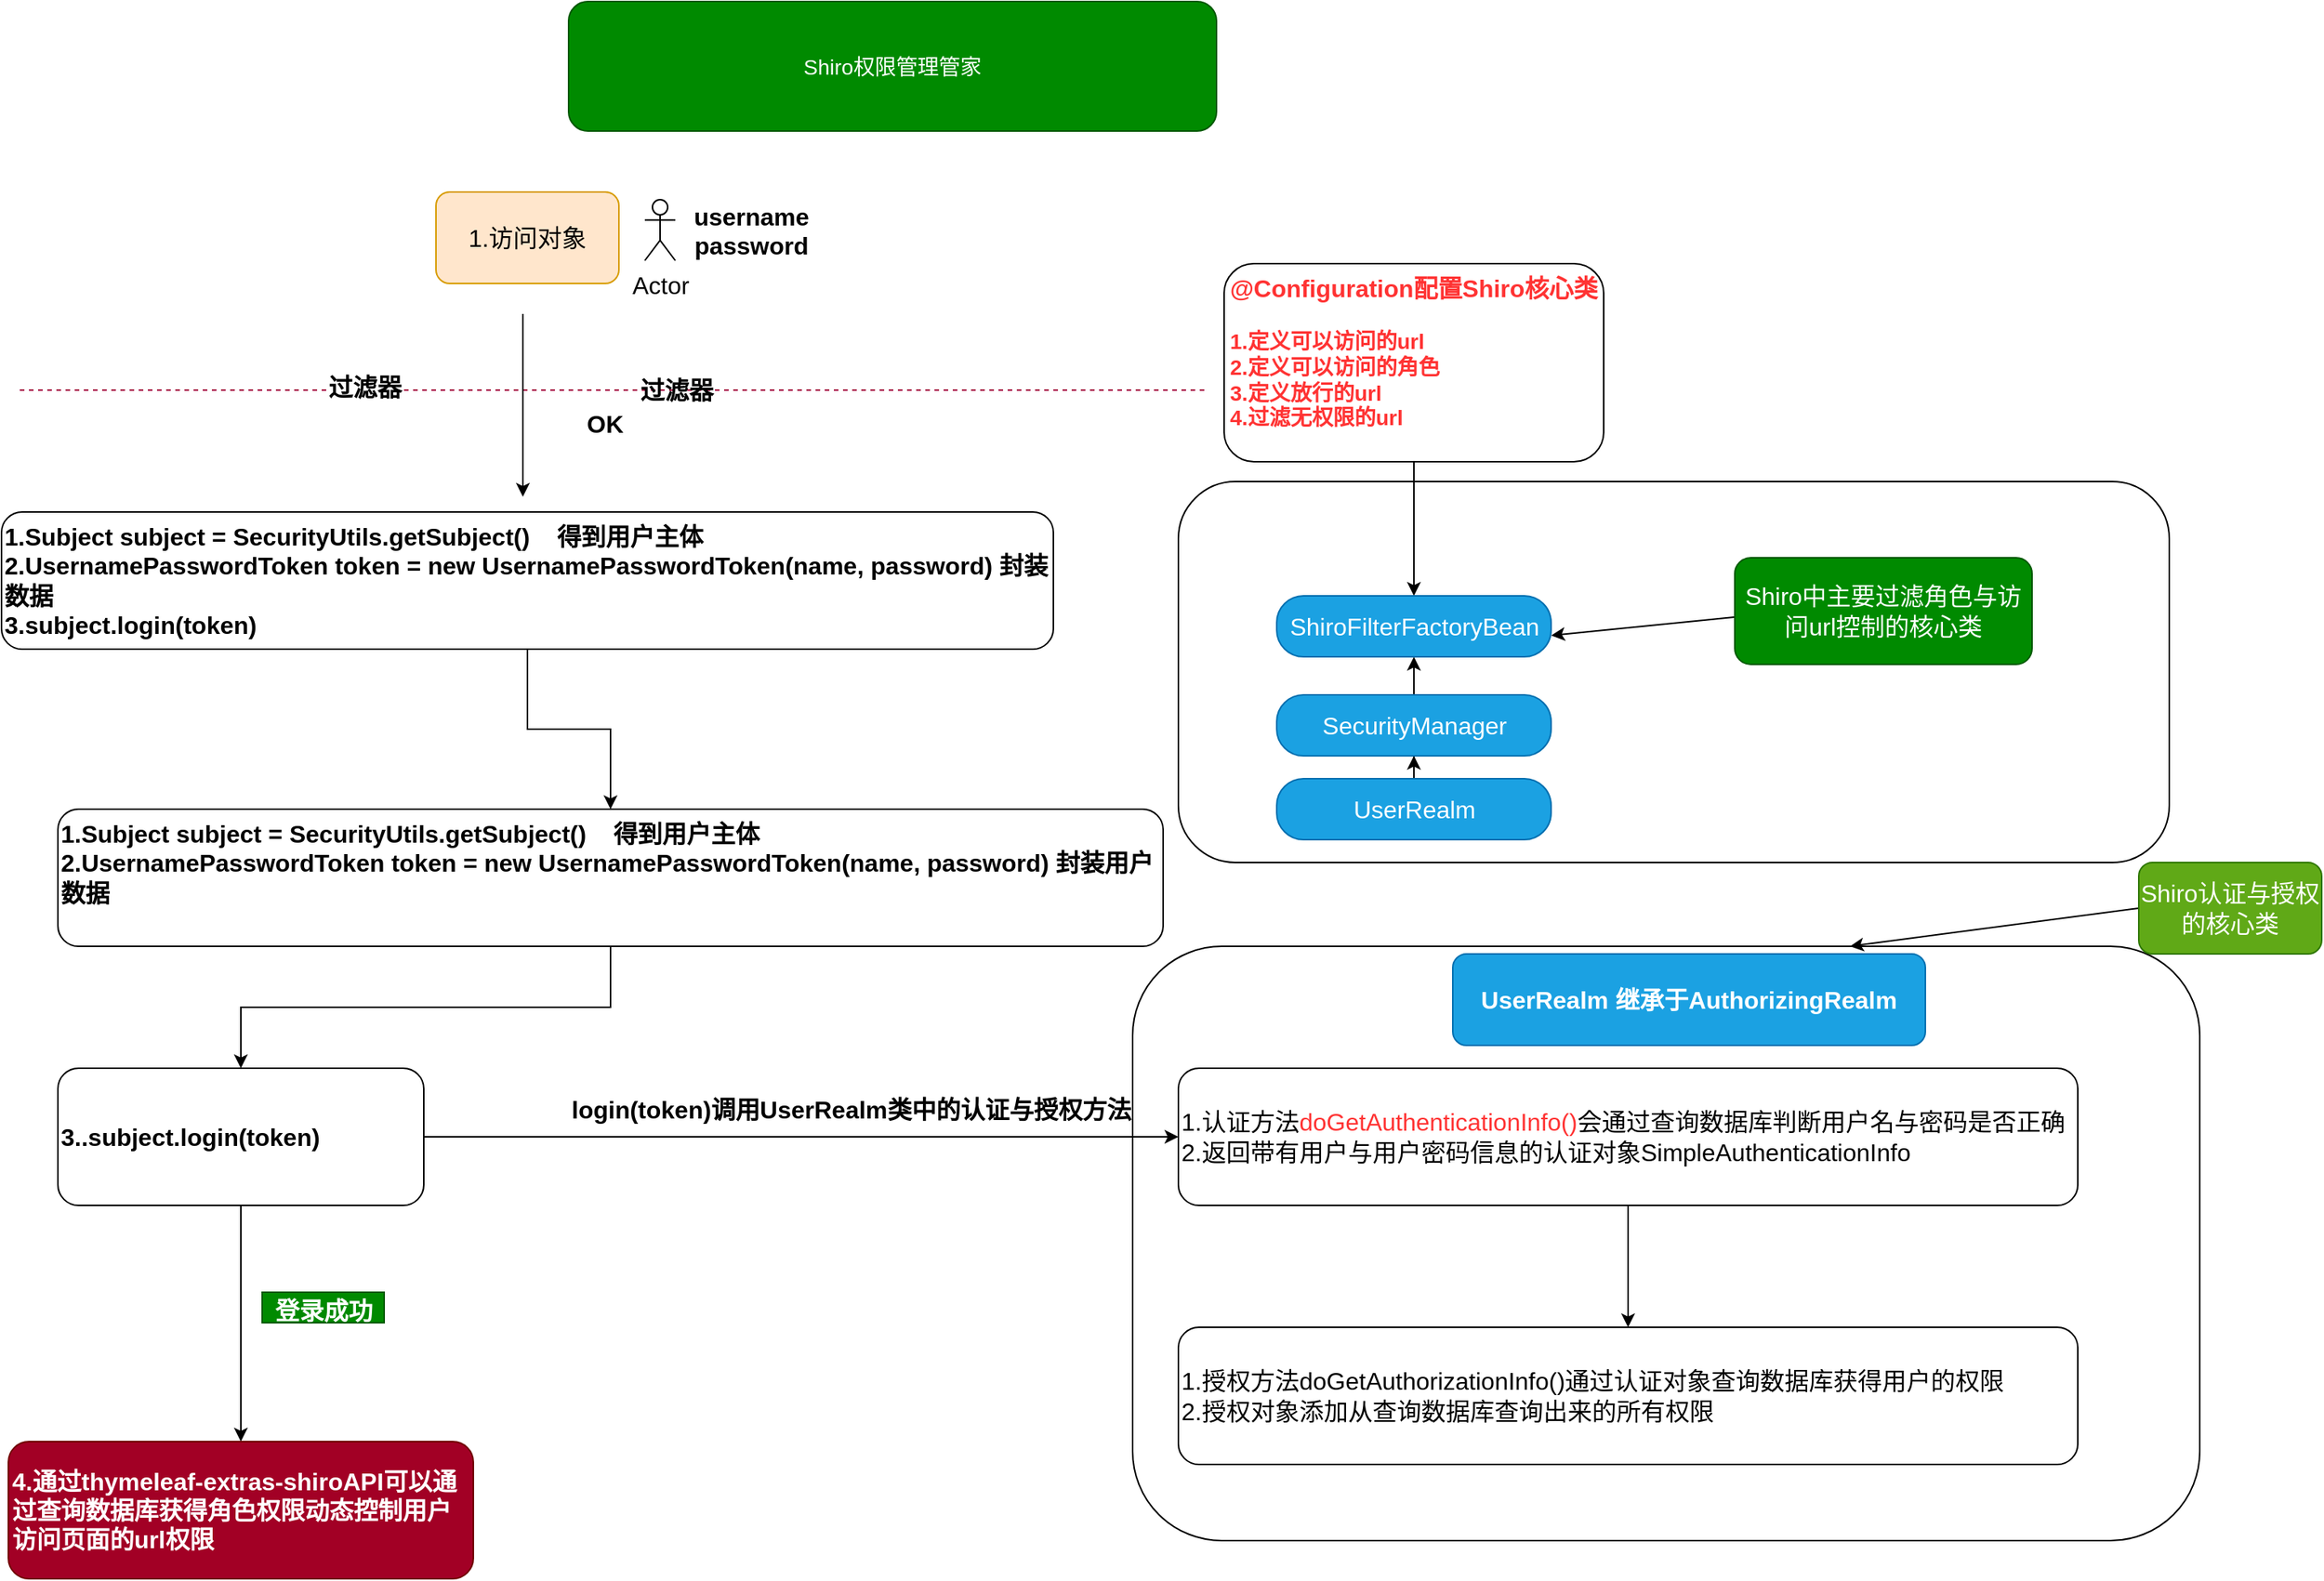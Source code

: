 <mxfile version="12.3.9" type="github" pages="1">
  <diagram id="amoyftugODo5AHzdy8AN" name="Shiro认证流程">
    <mxGraphModel dx="1408" dy="780" grid="1" gridSize="10" guides="1" tooltips="1" connect="1" arrows="1" fold="1" page="1" pageScale="1" pageWidth="827" pageHeight="1169" math="0" shadow="0">
      <root>
        <mxCell id="0"/>
        <mxCell id="1" parent="0"/>
        <mxCell id="xLJ6pVYqw2cuuEQA37DQ-89" value="" style="rounded=1;whiteSpace=wrap;html=1;fontSize=16;fontColor=#000000;align=center;" parent="1" vertex="1">
          <mxGeometry x="780" y="370" width="650" height="250" as="geometry"/>
        </mxCell>
        <mxCell id="xLJ6pVYqw2cuuEQA37DQ-85" value="" style="rounded=1;whiteSpace=wrap;html=1;fontSize=16;fontColor=#000000;align=center;" parent="1" vertex="1">
          <mxGeometry x="750" y="675" width="700" height="390" as="geometry"/>
        </mxCell>
        <mxCell id="xLJ6pVYqw2cuuEQA37DQ-15" value="Shiro权限管理管家" style="rounded=1;whiteSpace=wrap;html=1;fontSize=14;fillColor=#008a00;strokeColor=#005700;fontColor=#ffffff;" parent="1" vertex="1">
          <mxGeometry x="380" y="55" width="425" height="85" as="geometry"/>
        </mxCell>
        <mxCell id="xLJ6pVYqw2cuuEQA37DQ-32" value="" style="endArrow=none;dashed=1;html=1;fontSize=14;fontColor=#FF3333;fillColor=#d80073;strokeColor=#A50040;" parent="1" edge="1">
          <mxGeometry width="50" height="50" relative="1" as="geometry">
            <mxPoint x="20" y="310" as="sourcePoint"/>
            <mxPoint x="800" y="310" as="targetPoint"/>
          </mxGeometry>
        </mxCell>
        <mxCell id="xLJ6pVYqw2cuuEQA37DQ-58" value="过滤器" style="text;html=1;resizable=0;points=[];align=center;verticalAlign=middle;labelBackgroundColor=#ffffff;fontSize=16;fontColor=#000000;fontStyle=1" parent="xLJ6pVYqw2cuuEQA37DQ-32" vertex="1" connectable="0">
          <mxGeometry x="-0.421" y="2" relative="1" as="geometry">
            <mxPoint as="offset"/>
          </mxGeometry>
        </mxCell>
        <mxCell id="xLJ6pVYqw2cuuEQA37DQ-47" value="" style="edgeStyle=orthogonalEdgeStyle;rounded=0;orthogonalLoop=1;jettySize=auto;html=1;fontSize=14;fontColor=#FF3333;" parent="1" edge="1">
          <mxGeometry relative="1" as="geometry">
            <mxPoint x="350" y="260" as="sourcePoint"/>
            <mxPoint x="350" y="380" as="targetPoint"/>
          </mxGeometry>
        </mxCell>
        <mxCell id="xLJ6pVYqw2cuuEQA37DQ-67" value="" style="edgeStyle=orthogonalEdgeStyle;rounded=0;orthogonalLoop=1;jettySize=auto;html=1;fontSize=16;fontColor=#000000;" parent="1" source="xLJ6pVYqw2cuuEQA37DQ-38" edge="1">
          <mxGeometry relative="1" as="geometry">
            <mxPoint x="934.5" y="445" as="targetPoint"/>
          </mxGeometry>
        </mxCell>
        <mxCell id="xLJ6pVYqw2cuuEQA37DQ-38" value="&lt;font&gt;&lt;b style=&quot;font-size: 16px&quot;&gt;@Configuration配置Shiro核心类&lt;/b&gt;&lt;br&gt;&lt;div style=&quot;text-align: left&quot;&gt;&lt;br&gt;&lt;/div&gt;&lt;div style=&quot;text-align: left&quot;&gt;&lt;div&gt;&lt;span&gt;&lt;b&gt;1.定义可以访问的url&lt;/b&gt;&lt;/span&gt;&lt;/div&gt;&lt;div&gt;&lt;span&gt;&lt;b&gt;2.定义可以访问的角色&lt;/b&gt;&lt;/span&gt;&lt;/div&gt;&lt;div&gt;&lt;span&gt;&lt;b&gt;3.定义放行的url&lt;/b&gt;&lt;/span&gt;&lt;/div&gt;&lt;div&gt;&lt;span&gt;&lt;b&gt;4.过滤无权限的url&lt;/b&gt;&lt;/span&gt;&lt;/div&gt;&lt;br&gt;&lt;br&gt;&lt;/div&gt;&lt;/font&gt;" style="rounded=1;whiteSpace=wrap;html=1;fontSize=14;fontColor=#FF3333;verticalAlign=top;" parent="1" vertex="1">
          <mxGeometry x="810" y="227" width="249" height="130" as="geometry"/>
        </mxCell>
        <mxCell id="xLJ6pVYqw2cuuEQA37DQ-48" value="OK" style="text;html=1;resizable=0;points=[];autosize=1;align=left;verticalAlign=top;spacingTop=-4;fontSize=16;fontColor=#000000;fontStyle=1" parent="1" vertex="1">
          <mxGeometry x="390" y="320" width="40" height="20" as="geometry"/>
        </mxCell>
        <mxCell id="xLJ6pVYqw2cuuEQA37DQ-56" value="" style="group" parent="1" vertex="1" connectable="0">
          <mxGeometry x="430" y="185" width="110" height="42" as="geometry"/>
        </mxCell>
        <mxCell id="xLJ6pVYqw2cuuEQA37DQ-54" value="Actor" style="shape=umlActor;verticalLabelPosition=bottom;labelBackgroundColor=#ffffff;verticalAlign=top;html=1;fontSize=16;fontColor=#000000;" parent="xLJ6pVYqw2cuuEQA37DQ-56" vertex="1">
          <mxGeometry width="20" height="40" as="geometry"/>
        </mxCell>
        <mxCell id="xLJ6pVYqw2cuuEQA37DQ-55" value="username&#xa;password&#xa;" style="text;align=center;fontStyle=1;verticalAlign=middle;spacingLeft=3;spacingRight=3;strokeColor=none;rotatable=0;points=[[0,0.5],[1,0.5]];portConstraint=eastwest;fontSize=16;fontColor=#000000;" parent="xLJ6pVYqw2cuuEQA37DQ-56" vertex="1">
          <mxGeometry x="30" y="16" width="80" height="26" as="geometry"/>
        </mxCell>
        <mxCell id="xLJ6pVYqw2cuuEQA37DQ-57" value="1.访问对象" style="rounded=1;whiteSpace=wrap;html=1;fontSize=16;fillColor=#ffe6cc;strokeColor=#d79b00;" parent="1" vertex="1">
          <mxGeometry x="293" y="180" width="120" height="60" as="geometry"/>
        </mxCell>
        <mxCell id="xLJ6pVYqw2cuuEQA37DQ-65" value="过滤器" style="text;html=1;resizable=0;points=[];autosize=1;align=left;verticalAlign=top;spacingTop=-4;fontSize=16;fontColor=#000000;fontStyle=1" parent="1" vertex="1">
          <mxGeometry x="425" y="298" width="60" height="20" as="geometry"/>
        </mxCell>
        <mxCell id="xLJ6pVYqw2cuuEQA37DQ-71" value="" style="edgeStyle=orthogonalEdgeStyle;rounded=0;orthogonalLoop=1;jettySize=auto;html=1;fontSize=16;fontColor=#000000;" parent="1" source="xLJ6pVYqw2cuuEQA37DQ-69" target="xLJ6pVYqw2cuuEQA37DQ-70" edge="1">
          <mxGeometry relative="1" as="geometry"/>
        </mxCell>
        <mxCell id="xLJ6pVYqw2cuuEQA37DQ-69" value="1.&lt;span&gt;Subject &lt;/span&gt;&lt;span&gt;subject &lt;/span&gt;&lt;span&gt;= &lt;/span&gt;&lt;span&gt;SecurityUtils&lt;/span&gt;&lt;span&gt;.getSubject&lt;/span&gt;&lt;span&gt;()&amp;nbsp; &amp;nbsp;&amp;nbsp;&lt;/span&gt;&lt;span&gt;得到用户主体&lt;/span&gt;&lt;br&gt;&lt;div&gt;2.&lt;span&gt;UsernamePasswordToken &lt;/span&gt;&lt;span&gt;token &lt;/span&gt;&lt;span&gt;= new &lt;/span&gt;&lt;span&gt;UsernamePasswordToken&lt;/span&gt;&lt;span&gt;(&lt;/span&gt;&lt;span&gt;name&lt;/span&gt;&lt;span&gt;, &lt;/span&gt;&lt;span&gt;password&lt;/span&gt;&lt;span&gt;) 封装数据&lt;/span&gt;&lt;/div&gt;&lt;div&gt;3.subject.login(token)&lt;/div&gt;" style="rounded=1;whiteSpace=wrap;html=1;fontSize=16;fontColor=#000000;align=left;fontStyle=1" parent="1" vertex="1">
          <mxGeometry x="8" y="390" width="690" height="90" as="geometry"/>
        </mxCell>
        <mxCell id="xLJ6pVYqw2cuuEQA37DQ-73" value="" style="edgeStyle=orthogonalEdgeStyle;rounded=0;orthogonalLoop=1;jettySize=auto;html=1;fontSize=16;fontColor=#000000;" parent="1" source="xLJ6pVYqw2cuuEQA37DQ-70" target="xLJ6pVYqw2cuuEQA37DQ-72" edge="1">
          <mxGeometry relative="1" as="geometry"/>
        </mxCell>
        <mxCell id="xLJ6pVYqw2cuuEQA37DQ-70" value="1.&lt;span&gt;Subject &lt;/span&gt;&lt;span&gt;subject &lt;/span&gt;&lt;span&gt;= &lt;/span&gt;&lt;span&gt;SecurityUtils&lt;/span&gt;&lt;span&gt;.getSubject&lt;/span&gt;&lt;span&gt;()&amp;nbsp; &amp;nbsp;&amp;nbsp;&lt;/span&gt;&lt;span&gt;得到用户主体&lt;/span&gt;&lt;br&gt;&lt;div&gt;2.&lt;span&gt;UsernamePasswordToken &lt;/span&gt;&lt;span&gt;token &lt;/span&gt;&lt;span&gt;= new &lt;/span&gt;&lt;span&gt;UsernamePasswordToken&lt;/span&gt;&lt;span&gt;(&lt;/span&gt;&lt;span&gt;name&lt;/span&gt;&lt;span&gt;, &lt;/span&gt;&lt;span&gt;password&lt;/span&gt;&lt;span&gt;) 封装用户数据&lt;/span&gt;&lt;/div&gt;&lt;div&gt;&lt;br&gt;&lt;/div&gt;" style="rounded=1;whiteSpace=wrap;html=1;fontSize=16;fontColor=#000000;align=left;fontStyle=1" parent="1" vertex="1">
          <mxGeometry x="45" y="585" width="725" height="90" as="geometry"/>
        </mxCell>
        <mxCell id="xLJ6pVYqw2cuuEQA37DQ-78" value="" style="edgeStyle=orthogonalEdgeStyle;rounded=0;orthogonalLoop=1;jettySize=auto;html=1;fontSize=16;fontColor=#000000;" parent="1" source="xLJ6pVYqw2cuuEQA37DQ-72" target="xLJ6pVYqw2cuuEQA37DQ-77" edge="1">
          <mxGeometry relative="1" as="geometry"/>
        </mxCell>
        <mxCell id="xLJ6pVYqw2cuuEQA37DQ-83" value="" style="edgeStyle=orthogonalEdgeStyle;rounded=0;orthogonalLoop=1;jettySize=auto;html=1;fontSize=16;fontColor=#000000;" parent="1" source="xLJ6pVYqw2cuuEQA37DQ-72" target="xLJ6pVYqw2cuuEQA37DQ-82" edge="1">
          <mxGeometry relative="1" as="geometry"/>
        </mxCell>
        <mxCell id="xLJ6pVYqw2cuuEQA37DQ-72" value="3..subject.login(token)" style="rounded=1;whiteSpace=wrap;html=1;fontSize=16;fontColor=#000000;align=left;fontStyle=1" parent="1" vertex="1">
          <mxGeometry x="45" y="755" width="240" height="90" as="geometry"/>
        </mxCell>
        <mxCell id="xLJ6pVYqw2cuuEQA37DQ-82" value="4.通过&lt;span&gt;thymeleaf-extras-shiroAPI可以通过查询数据库获得角色权限动态控制用户访问页面的url权限&lt;/span&gt;" style="rounded=1;whiteSpace=wrap;html=1;fontSize=16;fontColor=#ffffff;align=left;fontStyle=1;fillColor=#a20025;strokeColor=#6F0000;" parent="1" vertex="1">
          <mxGeometry x="12.5" y="1000" width="305" height="90" as="geometry"/>
        </mxCell>
        <mxCell id="xLJ6pVYqw2cuuEQA37DQ-81" value="" style="edgeStyle=orthogonalEdgeStyle;rounded=0;orthogonalLoop=1;jettySize=auto;html=1;fontSize=16;fontColor=#000000;" parent="1" source="xLJ6pVYqw2cuuEQA37DQ-77" target="xLJ6pVYqw2cuuEQA37DQ-80" edge="1">
          <mxGeometry relative="1" as="geometry"/>
        </mxCell>
        <mxCell id="xLJ6pVYqw2cuuEQA37DQ-77" value="1.认证方法&lt;span&gt;&lt;font color=&quot;#ff3333&quot;&gt;doGetAuthenticationInfo()&lt;/font&gt;&lt;/span&gt;&lt;span&gt;会通过查询数据库判断用户名与密码是否正确&lt;br&gt;&lt;/span&gt;2.返回带有用户与用户密码信息的认证对象SimpleAuthenticationInfo&lt;br&gt;" style="rounded=1;whiteSpace=wrap;html=1;fontSize=16;fontColor=#000000;align=left;" parent="1" vertex="1">
          <mxGeometry x="780" y="755" width="590" height="90" as="geometry"/>
        </mxCell>
        <mxCell id="xLJ6pVYqw2cuuEQA37DQ-80" value="1.授权方法&lt;span&gt;doGetAuthorizationInfo()通过认证对象查询数据库获得用户的权限&lt;br&gt;2.授权对象添加从查询数据库查询出来的所有权限&lt;br&gt;&lt;/span&gt;" style="rounded=1;whiteSpace=wrap;html=1;fontSize=16;fontColor=#000000;align=left;" parent="1" vertex="1">
          <mxGeometry x="780" y="925" width="590" height="90" as="geometry"/>
        </mxCell>
        <mxCell id="xLJ6pVYqw2cuuEQA37DQ-79" value="login(token)调用UserRealm类中的认证与授权方法" style="text;html=1;resizable=0;points=[];autosize=1;align=left;verticalAlign=top;spacingTop=-4;fontSize=16;fontColor=#000000;fontStyle=1" parent="1" vertex="1">
          <mxGeometry x="380" y="770" width="370" height="20" as="geometry"/>
        </mxCell>
        <mxCell id="xLJ6pVYqw2cuuEQA37DQ-84" value="&lt;b&gt;登录成功&lt;/b&gt;" style="text;html=1;resizable=0;points=[];autosize=1;align=center;verticalAlign=top;spacingTop=-4;fontSize=16;fontColor=#ffffff;fillColor=#008a00;strokeColor=#005700;" parent="1" vertex="1">
          <mxGeometry x="179" y="902" width="80" height="20" as="geometry"/>
        </mxCell>
        <mxCell id="xLJ6pVYqw2cuuEQA37DQ-86" value="UserRealm 继承于&lt;span&gt;AuthorizingRealm&lt;/span&gt;" style="rounded=1;whiteSpace=wrap;html=1;fontSize=16;fontColor=#ffffff;align=center;fontStyle=1;fillColor=#1ba1e2;strokeColor=#006EAF;" parent="1" vertex="1">
          <mxGeometry x="960" y="680" width="310" height="60" as="geometry"/>
        </mxCell>
        <mxCell id="xLJ6pVYqw2cuuEQA37DQ-87" value="" style="endArrow=classic;html=1;fontSize=16;fontColor=#000000;exitX=0;exitY=0.5;exitDx=0;exitDy=0;" parent="1" source="xLJ6pVYqw2cuuEQA37DQ-88" edge="1">
          <mxGeometry width="50" height="50" relative="1" as="geometry">
            <mxPoint x="1270" y="590" as="sourcePoint"/>
            <mxPoint x="1220.5" y="675" as="targetPoint"/>
          </mxGeometry>
        </mxCell>
        <mxCell id="xLJ6pVYqw2cuuEQA37DQ-88" value="Shiro认证与授权的核心类" style="rounded=1;whiteSpace=wrap;html=1;fontSize=16;fontColor=#ffffff;align=center;fillColor=#60a917;strokeColor=#2D7600;" parent="1" vertex="1">
          <mxGeometry x="1410" y="620" width="120" height="60" as="geometry"/>
        </mxCell>
        <mxCell id="xLJ6pVYqw2cuuEQA37DQ-93" value="" style="edgeStyle=orthogonalEdgeStyle;rounded=0;orthogonalLoop=1;jettySize=auto;html=1;fontSize=16;fontColor=#000000;" parent="1" source="xLJ6pVYqw2cuuEQA37DQ-90" target="xLJ6pVYqw2cuuEQA37DQ-92" edge="1">
          <mxGeometry relative="1" as="geometry"/>
        </mxCell>
        <mxCell id="xLJ6pVYqw2cuuEQA37DQ-90" value="UserRealm" style="rounded=1;whiteSpace=wrap;html=1;fontSize=16;fontColor=#ffffff;align=center;fillColor=#1ba1e2;strokeColor=#006EAF;arcSize=44;" parent="1" vertex="1">
          <mxGeometry x="844.5" y="565" width="180" height="40" as="geometry"/>
        </mxCell>
        <mxCell id="xLJ6pVYqw2cuuEQA37DQ-95" value="" style="edgeStyle=orthogonalEdgeStyle;rounded=0;orthogonalLoop=1;jettySize=auto;html=1;fontSize=16;fontColor=#000000;" parent="1" source="xLJ6pVYqw2cuuEQA37DQ-92" target="xLJ6pVYqw2cuuEQA37DQ-94" edge="1">
          <mxGeometry relative="1" as="geometry"/>
        </mxCell>
        <mxCell id="xLJ6pVYqw2cuuEQA37DQ-92" value="SecurityManager" style="rounded=1;whiteSpace=wrap;html=1;fontSize=16;fontColor=#ffffff;align=center;fillColor=#1ba1e2;strokeColor=#006EAF;arcSize=44;" parent="1" vertex="1">
          <mxGeometry x="844.5" y="510" width="180" height="40" as="geometry"/>
        </mxCell>
        <mxCell id="xLJ6pVYqw2cuuEQA37DQ-94" value="ShiroFilterFactoryBean" style="rounded=1;whiteSpace=wrap;html=1;fontSize=16;fontColor=#ffffff;align=center;fillColor=#1ba1e2;strokeColor=#006EAF;arcSize=44;" parent="1" vertex="1">
          <mxGeometry x="844.5" y="445" width="180" height="40" as="geometry"/>
        </mxCell>
        <mxCell id="xLJ6pVYqw2cuuEQA37DQ-91" value="Shiro中主要过滤角色与访问url控制的核心类" style="rounded=1;whiteSpace=wrap;html=1;fontSize=16;fontColor=#ffffff;align=center;fillColor=#008a00;strokeColor=#005700;" parent="1" vertex="1">
          <mxGeometry x="1145" y="420" width="195" height="70" as="geometry"/>
        </mxCell>
        <mxCell id="xLJ6pVYqw2cuuEQA37DQ-101" value="" style="endArrow=classic;html=1;fontSize=16;fontColor=#000000;" parent="1" edge="1">
          <mxGeometry width="50" height="50" relative="1" as="geometry">
            <mxPoint x="1144.5" y="459" as="sourcePoint"/>
            <mxPoint x="1024.5" y="471" as="targetPoint"/>
          </mxGeometry>
        </mxCell>
      </root>
    </mxGraphModel>
  </diagram>
</mxfile>
